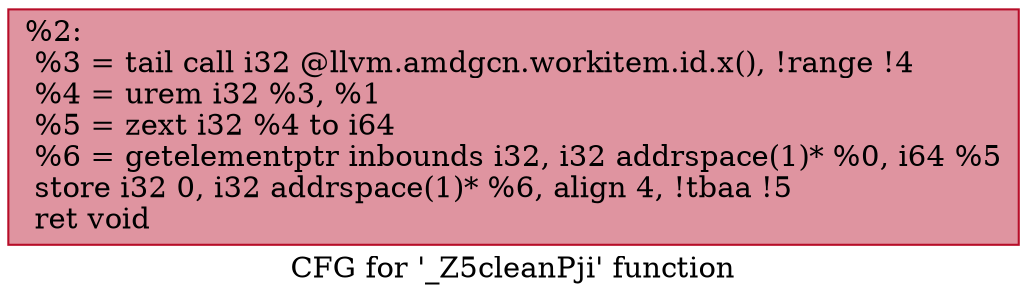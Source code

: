 digraph "CFG for '_Z5cleanPji' function" {
	label="CFG for '_Z5cleanPji' function";

	Node0x5b62a90 [shape=record,color="#b70d28ff", style=filled, fillcolor="#b70d2870",label="{%2:\l  %3 = tail call i32 @llvm.amdgcn.workitem.id.x(), !range !4\l  %4 = urem i32 %3, %1\l  %5 = zext i32 %4 to i64\l  %6 = getelementptr inbounds i32, i32 addrspace(1)* %0, i64 %5\l  store i32 0, i32 addrspace(1)* %6, align 4, !tbaa !5\l  ret void\l}"];
}
